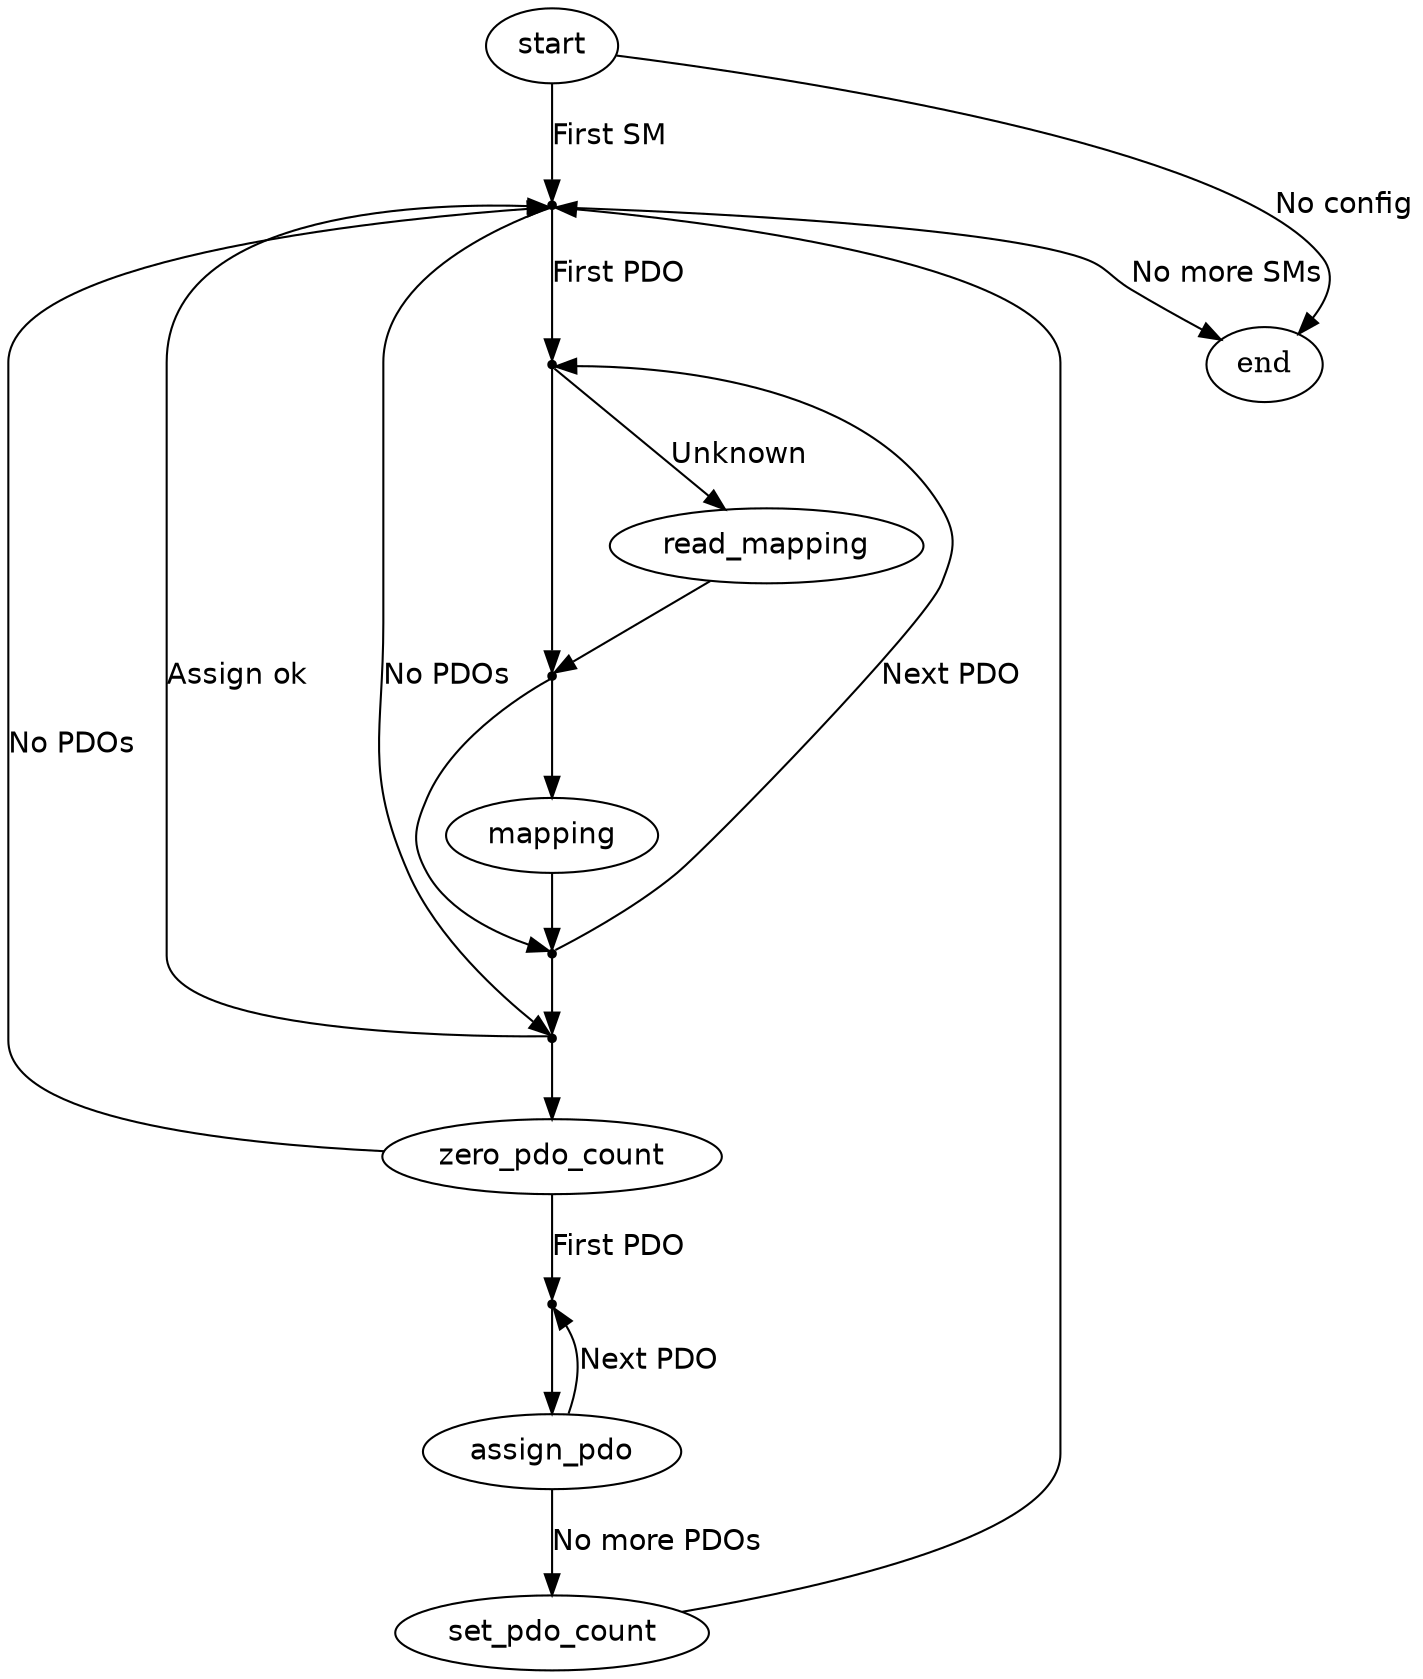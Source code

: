 
/* $Id$ */

digraph pdo_conf {

    start [fontname="Helvetica"]
    start -> action_next_sync [fontname="Helvetica",label="First SM",weight=10]
    start -> end [fontname="Helvetica",label="No config"]

    action_next_sync [shape=point,label=""]
    action_next_sync -> action_check_assignment [fontname="Helvetica",label="No PDOs"]
    action_next_sync -> action_pdo_mapping [fontname="Helvetica",label="First PDO",weight=10]
    action_next_sync -> end [fontname="Helvetica",label="No more SMs"]

    action_pdo_mapping [shape=point,label=""]
    action_pdo_mapping -> read_mapping [fontname="Helvetica",label="Unknown"]
    action_pdo_mapping -> action_check_mapping [weight=10]

    read_mapping [fontname="Helvetica"]
    read_mapping -> action_check_mapping

    action_check_mapping [shape=point,label=""]
    action_check_mapping -> action_next_pdo_mapping
    action_check_mapping -> mapping [weight=10]

    mapping [fontname="Helvetica"]
    mapping -> action_next_pdo_mapping [weight=10]

    action_next_pdo_mapping [shape=point,label=""]
    action_next_pdo_mapping -> action_check_assignment [weight=10]
    action_next_pdo_mapping -> action_pdo_mapping
    [fontname="Helvetica",label="Next PDO"]

    action_check_assignment [shape=point,label=""]
    action_check_assignment -> action_next_sync [fontname="Helvetica",label="Assign ok"]
    action_check_assignment -> zero_pdo_count [weight=10]

    zero_pdo_count [fontname="Helvetica"]
    zero_pdo_count -> action_next_sync [fontname="Helvetica",label="No PDOs"]
    zero_pdo_count -> action_assign_pdo [fontname="Helvetica",label="First PDO", weight=10]

    action_assign_pdo [shape=point,label=""]
    action_assign_pdo -> assign_pdo [weight=10]

    assign_pdo [fontname="Helvetica"]
    assign_pdo -> set_pdo_count [fontname="Helvetica",label="No more PDOs", weight=10]
    assign_pdo -> action_assign_pdo [fontname="Helvetica",label="Next PDO"]

    set_pdo_count [fontname="Helvetica"]
    set_pdo_count -> action_next_sync
}
